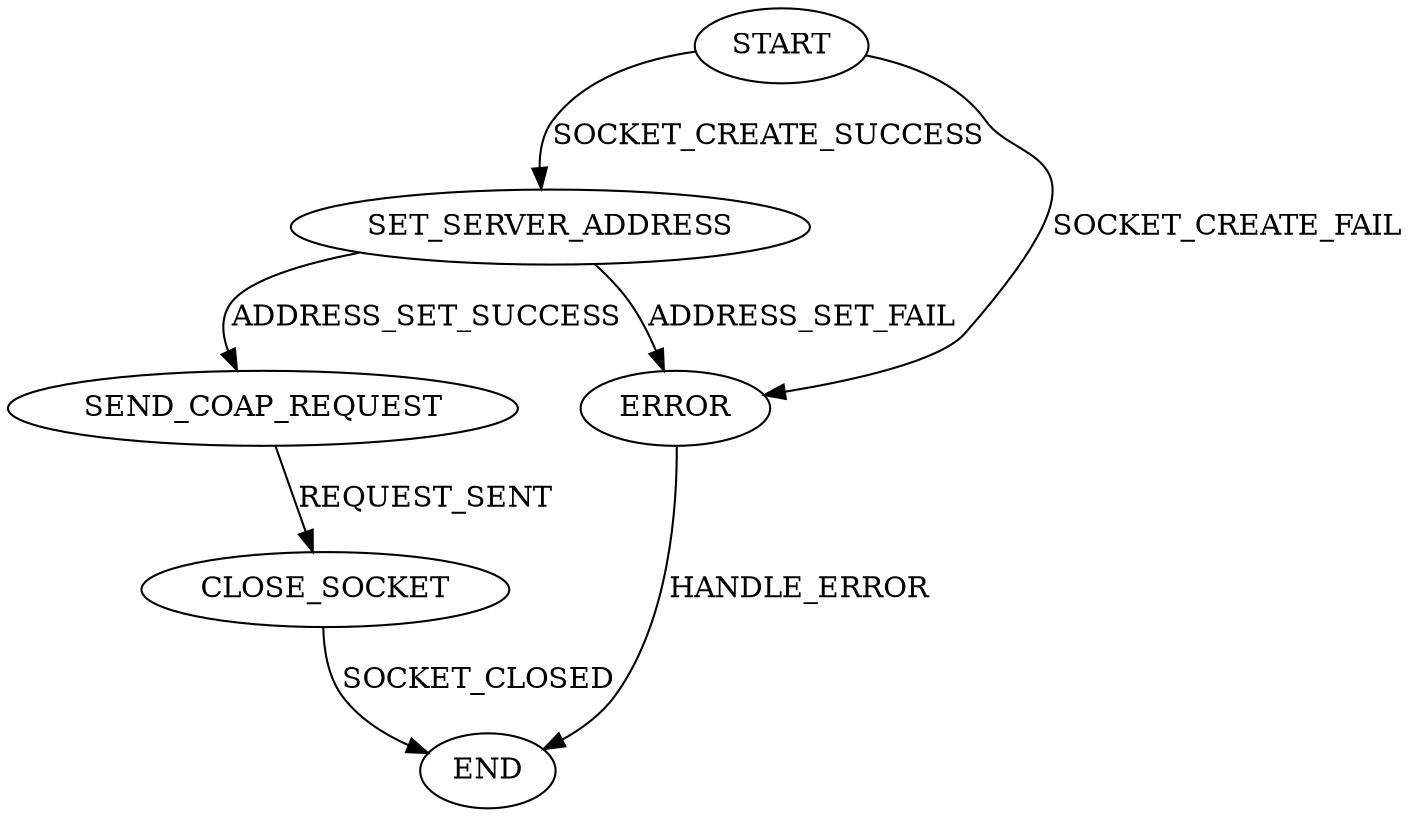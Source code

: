 // FSM
digraph {
	START [label=START]
	START -> SET_SERVER_ADDRESS [label=SOCKET_CREATE_SUCCESS]
	START -> ERROR [label=SOCKET_CREATE_FAIL]
	SET_SERVER_ADDRESS [label=SET_SERVER_ADDRESS]
	SET_SERVER_ADDRESS -> SEND_COAP_REQUEST [label=ADDRESS_SET_SUCCESS]
	SET_SERVER_ADDRESS -> ERROR [label=ADDRESS_SET_FAIL]
	SEND_COAP_REQUEST [label=SEND_COAP_REQUEST]
	SEND_COAP_REQUEST -> CLOSE_SOCKET [label=REQUEST_SENT]
	CLOSE_SOCKET [label=CLOSE_SOCKET]
	CLOSE_SOCKET -> END [label=SOCKET_CLOSED]
	ERROR [label=ERROR]
	ERROR -> END [label=HANDLE_ERROR]
}
